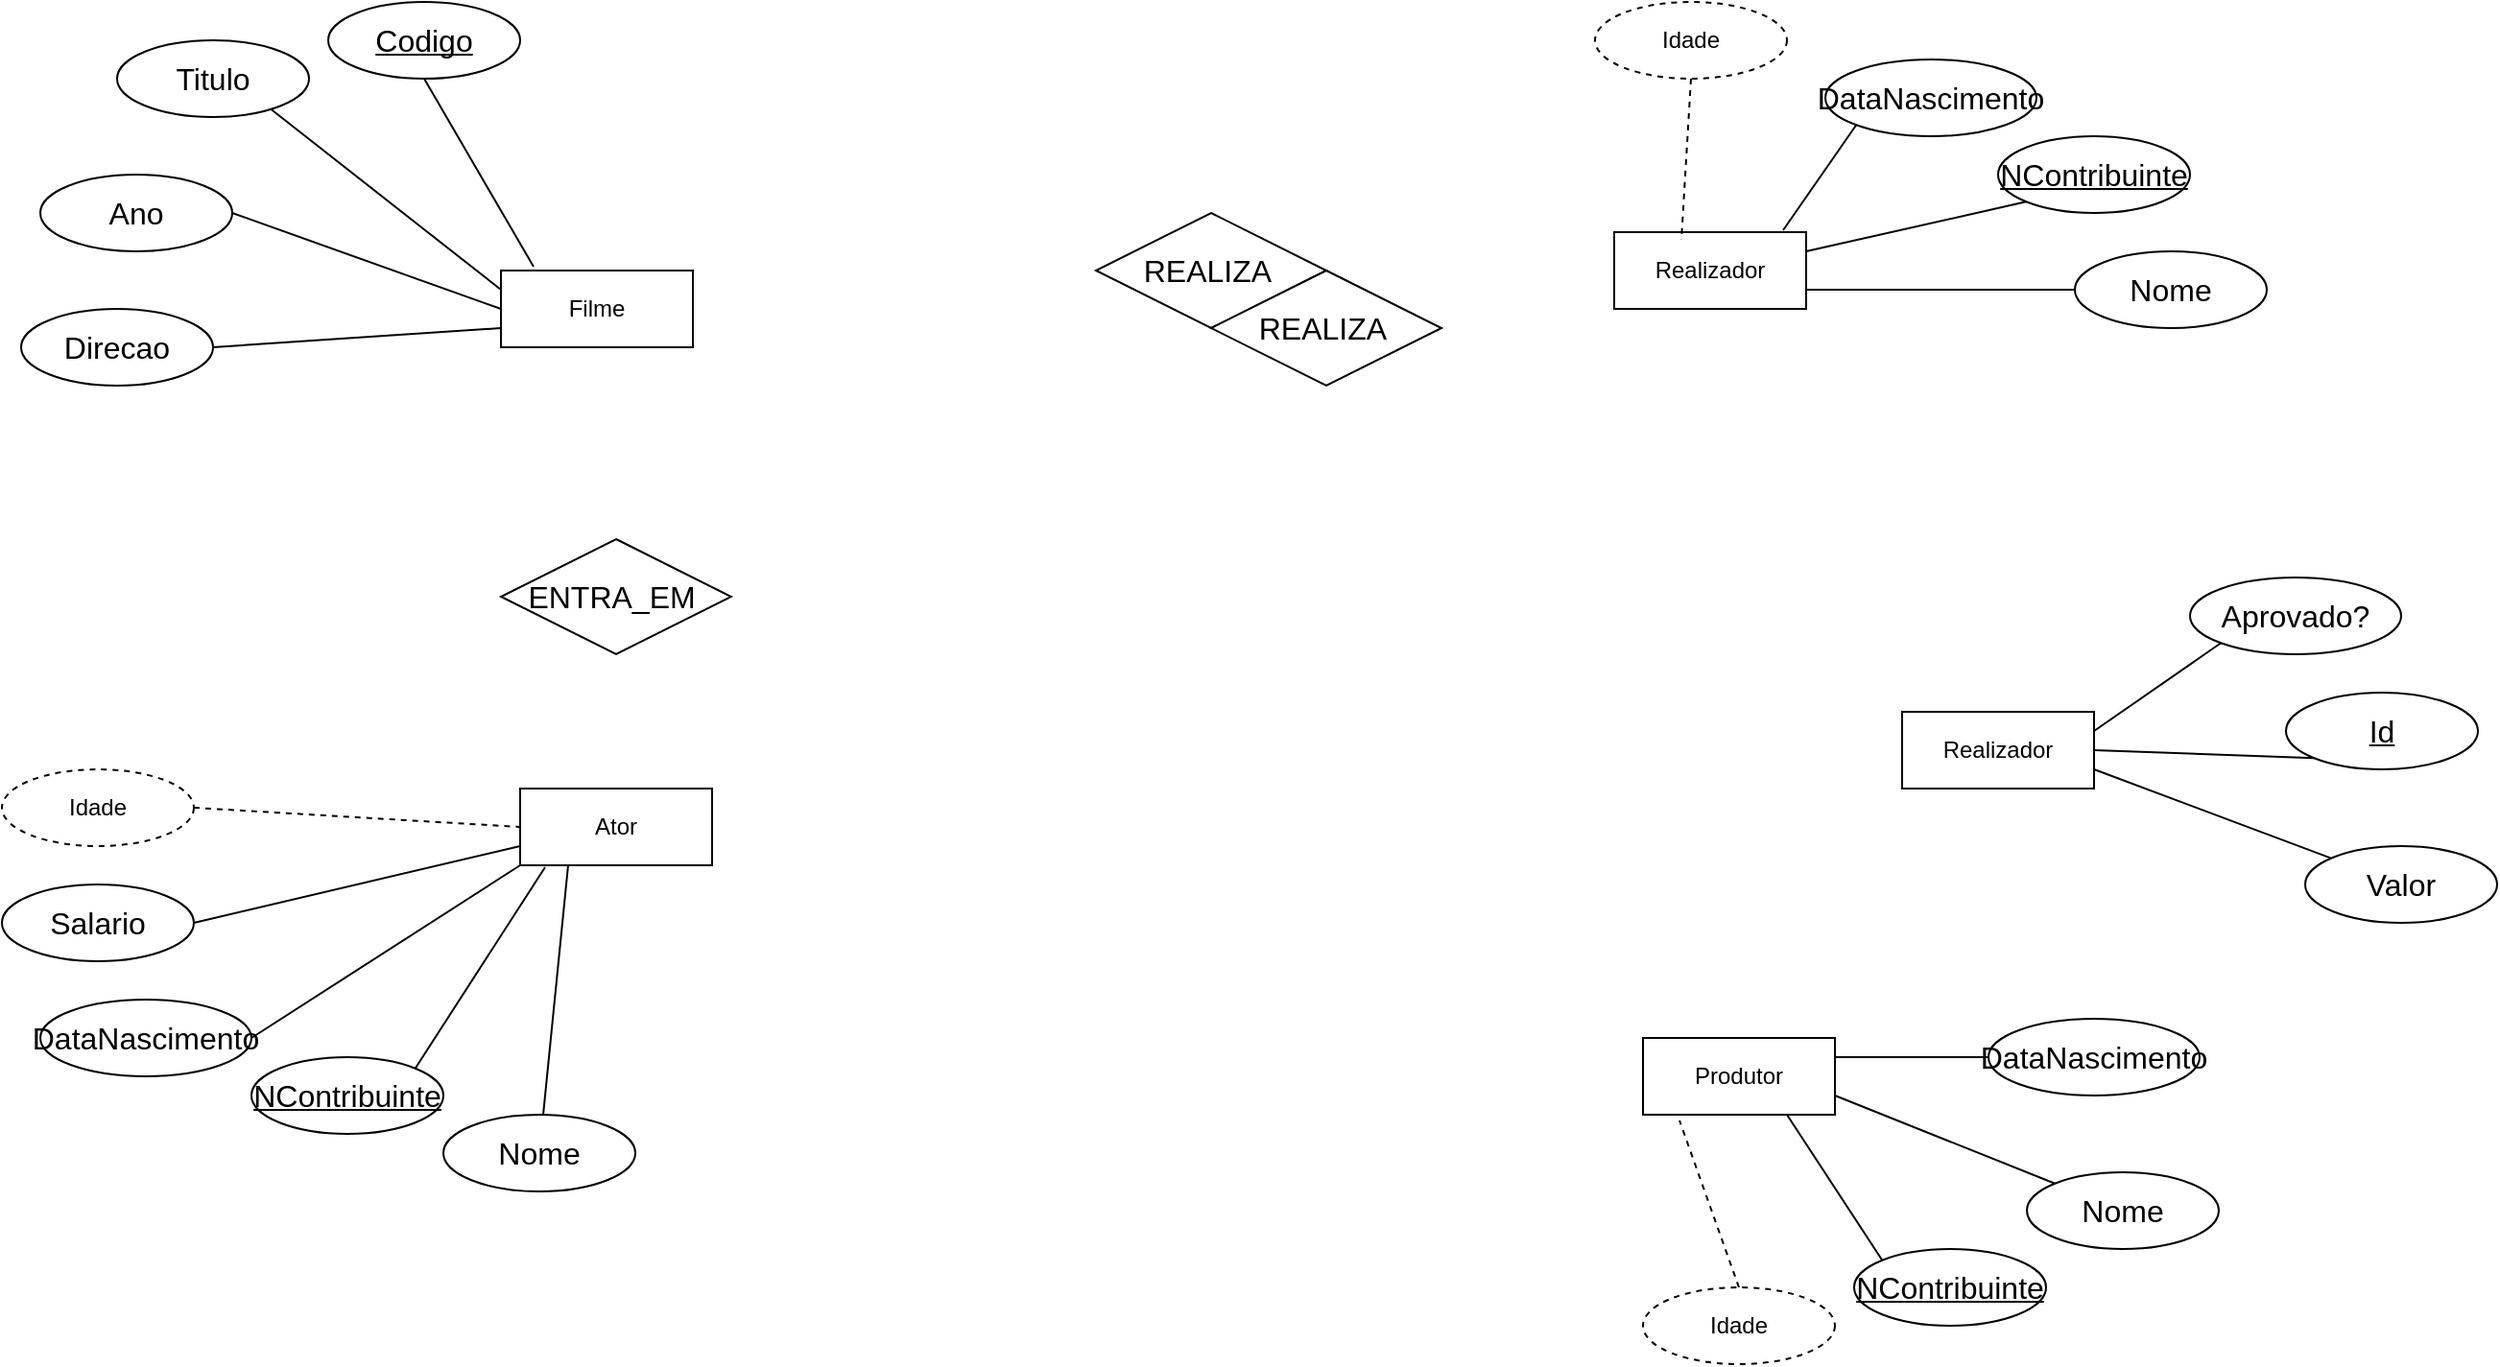 <mxfile version="28.2.5">
  <diagram name="Página-1" id="I2dQohfjC5Hd8kVMXi4x">
    <mxGraphModel dx="1426" dy="785" grid="1" gridSize="10" guides="1" tooltips="1" connect="1" arrows="1" fold="1" page="1" pageScale="1" pageWidth="1654" pageHeight="2336" math="0" shadow="0">
      <root>
        <mxCell id="0" />
        <mxCell id="1" parent="0" />
        <mxCell id="1FPxHmWZ5ht5fRr-nW28-1" value="Filme" style="whiteSpace=wrap;html=1;align=center;" parent="1" vertex="1">
          <mxGeometry x="320" y="290" width="100" height="40" as="geometry" />
        </mxCell>
        <mxCell id="1FPxHmWZ5ht5fRr-nW28-2" value="" style="endArrow=none;html=1;rounded=0;entryX=0.5;entryY=1;entryDx=0;entryDy=0;exitX=0.17;exitY=-0.05;exitDx=0;exitDy=0;exitPerimeter=0;" parent="1" source="1FPxHmWZ5ht5fRr-nW28-1" target="1FPxHmWZ5ht5fRr-nW28-3" edge="1">
          <mxGeometry relative="1" as="geometry">
            <mxPoint x="360" y="290" as="sourcePoint" />
            <mxPoint x="370" y="230" as="targetPoint" />
          </mxGeometry>
        </mxCell>
        <mxCell id="1FPxHmWZ5ht5fRr-nW28-3" value="&lt;span id=&quot;docs-internal-guid-ebaa7406-7fff-df21-6a28-34f55d43d8de&quot;&gt;&lt;span style=&quot;font-size: 12pt; font-family: Calibri, sans-serif; background-color: transparent; font-variant-numeric: normal; font-variant-east-asian: normal; font-variant-alternates: normal; font-variant-position: normal; font-variant-emoji: normal; text-decoration-skip-ink: none; vertical-align: baseline; white-space-collapse: preserve;&quot;&gt;Codigo&lt;/span&gt;&lt;/span&gt;" style="ellipse;whiteSpace=wrap;html=1;align=center;fontStyle=4;" parent="1" vertex="1">
          <mxGeometry x="230" y="150" width="100" height="40" as="geometry" />
        </mxCell>
        <mxCell id="1FPxHmWZ5ht5fRr-nW28-4" value="" style="endArrow=none;html=1;rounded=0;entryX=0.79;entryY=0.875;entryDx=0;entryDy=0;entryPerimeter=0;exitX=0;exitY=0.25;exitDx=0;exitDy=0;" parent="1" source="1FPxHmWZ5ht5fRr-nW28-1" target="1FPxHmWZ5ht5fRr-nW28-6" edge="1">
          <mxGeometry relative="1" as="geometry">
            <mxPoint x="245" y="280" as="sourcePoint" />
            <mxPoint x="189" y="229" as="targetPoint" />
          </mxGeometry>
        </mxCell>
        <mxCell id="1FPxHmWZ5ht5fRr-nW28-6" value="&lt;span style=&quot;font-size:12.0pt;font-family:&amp;quot;Calibri&amp;quot;,sans-serif;&lt;br/&gt;mso-fareast-font-family:Calibri;mso-ansi-language:PT;mso-fareast-language:PT;&lt;br/&gt;mso-bidi-language:AR-SA&quot;&gt;Titulo&lt;/span&gt;" style="ellipse;whiteSpace=wrap;html=1;align=center;" parent="1" vertex="1">
          <mxGeometry x="120" y="170" width="100" height="40" as="geometry" />
        </mxCell>
        <mxCell id="yfIUrhoMjeoyV1aitQ_c-1" value="" style="endArrow=none;html=1;rounded=0;entryX=1;entryY=0.5;entryDx=0;entryDy=0;exitX=0;exitY=0.5;exitDx=0;exitDy=0;" edge="1" parent="1" target="yfIUrhoMjeoyV1aitQ_c-2" source="1FPxHmWZ5ht5fRr-nW28-1">
          <mxGeometry relative="1" as="geometry">
            <mxPoint x="320" y="410" as="sourcePoint" />
            <mxPoint x="189" y="339" as="targetPoint" />
          </mxGeometry>
        </mxCell>
        <mxCell id="yfIUrhoMjeoyV1aitQ_c-2" value="&lt;span style=&quot;font-size:12.0pt;font-family:&amp;quot;Calibri&amp;quot;,sans-serif;&amp;lt;br/&amp;gt;mso-fareast-font-family:Calibri;mso-ansi-language:PT;mso-fareast-language:PT;&amp;lt;br/&amp;gt;mso-bidi-language:AR-SA&quot;&gt;Ano&lt;/span&gt;" style="ellipse;whiteSpace=wrap;html=1;align=center;" vertex="1" parent="1">
          <mxGeometry x="80" y="240" width="100" height="40" as="geometry" />
        </mxCell>
        <mxCell id="yfIUrhoMjeoyV1aitQ_c-3" value="" style="endArrow=none;html=1;rounded=0;entryX=1;entryY=0.5;entryDx=0;entryDy=0;exitX=0;exitY=0.75;exitDx=0;exitDy=0;" edge="1" parent="1" target="yfIUrhoMjeoyV1aitQ_c-4" source="1FPxHmWZ5ht5fRr-nW28-1">
          <mxGeometry relative="1" as="geometry">
            <mxPoint x="510" y="390" as="sourcePoint" />
            <mxPoint x="379" y="409" as="targetPoint" />
          </mxGeometry>
        </mxCell>
        <mxCell id="yfIUrhoMjeoyV1aitQ_c-4" value="&lt;span id=&quot;docs-internal-guid-3716849f-7fff-76ab-c086-65439337c8c7&quot;&gt;&lt;span style=&quot;font-size: 12pt; font-family: Calibri, sans-serif; background-color: transparent; font-variant-numeric: normal; font-variant-east-asian: normal; font-variant-alternates: normal; font-variant-position: normal; font-variant-emoji: normal; vertical-align: baseline; white-space-collapse: preserve;&quot;&gt;Direcao&lt;/span&gt;&lt;/span&gt;" style="ellipse;whiteSpace=wrap;html=1;align=center;" vertex="1" parent="1">
          <mxGeometry x="70" y="310" width="100" height="40" as="geometry" />
        </mxCell>
        <mxCell id="yfIUrhoMjeoyV1aitQ_c-5" value="Ator" style="whiteSpace=wrap;html=1;align=center;" vertex="1" parent="1">
          <mxGeometry x="330" y="560" width="100" height="40" as="geometry" />
        </mxCell>
        <mxCell id="yfIUrhoMjeoyV1aitQ_c-6" value="" style="endArrow=none;html=1;rounded=0;entryX=1;entryY=0;entryDx=0;entryDy=0;exitX=0.13;exitY=1.025;exitDx=0;exitDy=0;exitPerimeter=0;" edge="1" parent="1" source="yfIUrhoMjeoyV1aitQ_c-5" target="yfIUrhoMjeoyV1aitQ_c-7">
          <mxGeometry relative="1" as="geometry">
            <mxPoint x="330" y="808" as="sourcePoint" />
            <mxPoint x="273" y="710" as="targetPoint" />
          </mxGeometry>
        </mxCell>
        <mxCell id="yfIUrhoMjeoyV1aitQ_c-7" value="&lt;span id=&quot;docs-internal-guid-a73db363-7fff-aaf4-fc42-38332b3d3cb4&quot;&gt;&lt;span style=&quot;font-size: 12pt; font-family: Calibri, sans-serif; background-color: transparent; font-variant-numeric: normal; font-variant-east-asian: normal; font-variant-alternates: normal; font-variant-position: normal; font-variant-emoji: normal; text-decoration-skip-ink: none; vertical-align: baseline; white-space-collapse: preserve;&quot;&gt;NContribuinte&lt;/span&gt;&lt;/span&gt;" style="ellipse;whiteSpace=wrap;html=1;align=center;fontStyle=4;" vertex="1" parent="1">
          <mxGeometry x="190" y="700" width="100" height="40" as="geometry" />
        </mxCell>
        <mxCell id="yfIUrhoMjeoyV1aitQ_c-8" value="" style="endArrow=none;html=1;rounded=0;entryX=1;entryY=0.5;entryDx=0;entryDy=0;exitX=0;exitY=1;exitDx=0;exitDy=0;" edge="1" parent="1" source="yfIUrhoMjeoyV1aitQ_c-5" target="yfIUrhoMjeoyV1aitQ_c-9">
          <mxGeometry relative="1" as="geometry">
            <mxPoint x="270" y="850" as="sourcePoint" />
            <mxPoint x="139" y="779" as="targetPoint" />
          </mxGeometry>
        </mxCell>
        <mxCell id="yfIUrhoMjeoyV1aitQ_c-9" value="&lt;span id=&quot;docs-internal-guid-1d997552-7fff-d104-3208-8e50818a9966&quot;&gt;&lt;span style=&quot;font-size: 12pt; font-family: Calibri, sans-serif; background-color: transparent; font-variant-numeric: normal; font-variant-east-asian: normal; font-variant-alternates: normal; font-variant-position: normal; font-variant-emoji: normal; vertical-align: baseline; white-space-collapse: preserve;&quot;&gt;DataNascimento&lt;/span&gt;&lt;/span&gt;" style="ellipse;whiteSpace=wrap;html=1;align=center;" vertex="1" parent="1">
          <mxGeometry x="80" y="670" width="110" height="40" as="geometry" />
        </mxCell>
        <mxCell id="yfIUrhoMjeoyV1aitQ_c-10" value="" style="endArrow=none;html=1;rounded=0;exitX=0.25;exitY=1;exitDx=0;exitDy=0;" edge="1" parent="1" source="yfIUrhoMjeoyV1aitQ_c-5" target="yfIUrhoMjeoyV1aitQ_c-11">
          <mxGeometry relative="1" as="geometry">
            <mxPoint x="380" y="602" as="sourcePoint" />
            <mxPoint x="139" y="889" as="targetPoint" />
          </mxGeometry>
        </mxCell>
        <mxCell id="yfIUrhoMjeoyV1aitQ_c-11" value="&lt;span id=&quot;docs-internal-guid-53c1e11a-7fff-c2b4-9d5b-19d702ea0151&quot;&gt;&lt;span style=&quot;font-size: 12pt; font-family: Calibri, sans-serif; background-color: transparent; font-variant-numeric: normal; font-variant-east-asian: normal; font-variant-alternates: normal; font-variant-position: normal; font-variant-emoji: normal; vertical-align: baseline; white-space-collapse: preserve;&quot;&gt;Nome&lt;/span&gt;&lt;/span&gt;" style="ellipse;whiteSpace=wrap;html=1;align=center;" vertex="1" parent="1">
          <mxGeometry x="290" y="730" width="100" height="40" as="geometry" />
        </mxCell>
        <mxCell id="yfIUrhoMjeoyV1aitQ_c-12" value="" style="endArrow=none;html=1;rounded=0;entryX=1;entryY=0.5;entryDx=0;entryDy=0;exitX=0;exitY=0.75;exitDx=0;exitDy=0;" edge="1" parent="1" source="yfIUrhoMjeoyV1aitQ_c-5" target="yfIUrhoMjeoyV1aitQ_c-13">
          <mxGeometry relative="1" as="geometry">
            <mxPoint x="270" y="870" as="sourcePoint" />
            <mxPoint x="329" y="959" as="targetPoint" />
          </mxGeometry>
        </mxCell>
        <mxCell id="yfIUrhoMjeoyV1aitQ_c-13" value="&lt;span id=&quot;docs-internal-guid-f8d52f4b-7fff-a42e-fe9f-4c922991098c&quot;&gt;&lt;span style=&quot;font-size: 12pt; font-family: Calibri, sans-serif; background-color: transparent; font-variant-numeric: normal; font-variant-east-asian: normal; font-variant-alternates: normal; font-variant-position: normal; font-variant-emoji: normal; vertical-align: baseline; white-space-collapse: preserve;&quot;&gt;Salario&lt;/span&gt;&lt;/span&gt;" style="ellipse;whiteSpace=wrap;html=1;align=center;" vertex="1" parent="1">
          <mxGeometry x="60" y="610" width="100" height="40" as="geometry" />
        </mxCell>
        <mxCell id="yfIUrhoMjeoyV1aitQ_c-15" value="" style="endArrow=none;html=1;rounded=0;entryX=0;entryY=0.5;entryDx=0;entryDy=0;dashed=1;exitX=1;exitY=0.5;exitDx=0;exitDy=0;" edge="1" parent="1" source="yfIUrhoMjeoyV1aitQ_c-16" target="yfIUrhoMjeoyV1aitQ_c-5">
          <mxGeometry relative="1" as="geometry">
            <mxPoint x="170" y="570" as="sourcePoint" />
            <mxPoint x="330" y="570" as="targetPoint" />
          </mxGeometry>
        </mxCell>
        <mxCell id="yfIUrhoMjeoyV1aitQ_c-16" value="Idade" style="ellipse;whiteSpace=wrap;html=1;align=center;dashed=1;" vertex="1" parent="1">
          <mxGeometry x="60" y="550" width="100" height="40" as="geometry" />
        </mxCell>
        <mxCell id="yfIUrhoMjeoyV1aitQ_c-17" value="Realizador" style="whiteSpace=wrap;html=1;align=center;" vertex="1" parent="1">
          <mxGeometry x="900" y="270" width="100" height="40" as="geometry" />
        </mxCell>
        <mxCell id="yfIUrhoMjeoyV1aitQ_c-18" value="" style="endArrow=none;html=1;rounded=0;entryX=0;entryY=1;entryDx=0;entryDy=0;exitX=1;exitY=0.25;exitDx=0;exitDy=0;" edge="1" parent="1" source="yfIUrhoMjeoyV1aitQ_c-17" target="yfIUrhoMjeoyV1aitQ_c-19">
          <mxGeometry relative="1" as="geometry">
            <mxPoint x="1253" y="121" as="sourcePoint" />
            <mxPoint x="1183" y="230" as="targetPoint" />
          </mxGeometry>
        </mxCell>
        <mxCell id="yfIUrhoMjeoyV1aitQ_c-19" value="&lt;span id=&quot;docs-internal-guid-a73db363-7fff-aaf4-fc42-38332b3d3cb4&quot;&gt;&lt;span style=&quot;font-size: 12pt; font-family: Calibri, sans-serif; background-color: transparent; font-variant-numeric: normal; font-variant-east-asian: normal; font-variant-alternates: normal; font-variant-position: normal; font-variant-emoji: normal; text-decoration-skip-ink: none; vertical-align: baseline; white-space-collapse: preserve;&quot;&gt;NContribuinte&lt;/span&gt;&lt;/span&gt;" style="ellipse;whiteSpace=wrap;html=1;align=center;fontStyle=4;" vertex="1" parent="1">
          <mxGeometry x="1100" y="220" width="100" height="40" as="geometry" />
        </mxCell>
        <mxCell id="yfIUrhoMjeoyV1aitQ_c-20" value="" style="endArrow=none;html=1;rounded=0;entryX=0.88;entryY=-0.025;entryDx=0;entryDy=0;exitX=0;exitY=1;exitDx=0;exitDy=0;entryPerimeter=0;" edge="1" parent="1" source="yfIUrhoMjeoyV1aitQ_c-21" target="yfIUrhoMjeoyV1aitQ_c-17">
          <mxGeometry relative="1" as="geometry">
            <mxPoint x="1020" y="225" as="sourcePoint" />
            <mxPoint x="880" y="315" as="targetPoint" />
          </mxGeometry>
        </mxCell>
        <mxCell id="yfIUrhoMjeoyV1aitQ_c-21" value="&lt;span id=&quot;docs-internal-guid-1d997552-7fff-d104-3208-8e50818a9966&quot;&gt;&lt;span style=&quot;font-size: 12pt; font-family: Calibri, sans-serif; background-color: transparent; font-variant-numeric: normal; font-variant-east-asian: normal; font-variant-alternates: normal; font-variant-position: normal; font-variant-emoji: normal; vertical-align: baseline; white-space-collapse: preserve;&quot;&gt;DataNascimento&lt;/span&gt;&lt;/span&gt;" style="ellipse;whiteSpace=wrap;html=1;align=center;" vertex="1" parent="1">
          <mxGeometry x="1010" y="180" width="110" height="40" as="geometry" />
        </mxCell>
        <mxCell id="yfIUrhoMjeoyV1aitQ_c-22" value="" style="endArrow=none;html=1;rounded=0;exitX=1;exitY=0.75;exitDx=0;exitDy=0;" edge="1" parent="1" source="yfIUrhoMjeoyV1aitQ_c-17" target="yfIUrhoMjeoyV1aitQ_c-23">
          <mxGeometry relative="1" as="geometry">
            <mxPoint x="1265" y="120" as="sourcePoint" />
            <mxPoint x="1049" y="409" as="targetPoint" />
          </mxGeometry>
        </mxCell>
        <mxCell id="yfIUrhoMjeoyV1aitQ_c-23" value="&lt;span id=&quot;docs-internal-guid-53c1e11a-7fff-c2b4-9d5b-19d702ea0151&quot;&gt;&lt;span style=&quot;font-size: 12pt; font-family: Calibri, sans-serif; background-color: transparent; font-variant-numeric: normal; font-variant-east-asian: normal; font-variant-alternates: normal; font-variant-position: normal; font-variant-emoji: normal; vertical-align: baseline; white-space-collapse: preserve;&quot;&gt;Nome&lt;/span&gt;&lt;/span&gt;" style="ellipse;whiteSpace=wrap;html=1;align=center;" vertex="1" parent="1">
          <mxGeometry x="1140" y="280" width="100" height="40" as="geometry" />
        </mxCell>
        <mxCell id="yfIUrhoMjeoyV1aitQ_c-26" value="" style="endArrow=none;html=1;rounded=0;entryX=0.35;entryY=0.1;entryDx=0;entryDy=0;dashed=1;entryPerimeter=0;exitX=0.5;exitY=1;exitDx=0;exitDy=0;exitPerimeter=0;" edge="1" parent="1" source="yfIUrhoMjeoyV1aitQ_c-27" target="yfIUrhoMjeoyV1aitQ_c-17">
          <mxGeometry relative="1" as="geometry">
            <mxPoint x="940" y="190" as="sourcePoint" />
            <mxPoint x="1240" y="100" as="targetPoint" />
          </mxGeometry>
        </mxCell>
        <mxCell id="yfIUrhoMjeoyV1aitQ_c-27" value="Idade" style="ellipse;whiteSpace=wrap;html=1;align=center;dashed=1;" vertex="1" parent="1">
          <mxGeometry x="890" y="150" width="100" height="40" as="geometry" />
        </mxCell>
        <mxCell id="yfIUrhoMjeoyV1aitQ_c-28" value="Produtor" style="whiteSpace=wrap;html=1;align=center;" vertex="1" parent="1">
          <mxGeometry x="915" y="690" width="100" height="40" as="geometry" />
        </mxCell>
        <mxCell id="yfIUrhoMjeoyV1aitQ_c-29" value="" style="endArrow=none;html=1;rounded=0;entryX=0;entryY=0;entryDx=0;entryDy=0;exitX=0.75;exitY=1;exitDx=0;exitDy=0;" edge="1" parent="1" source="yfIUrhoMjeoyV1aitQ_c-28" target="yfIUrhoMjeoyV1aitQ_c-30">
          <mxGeometry relative="1" as="geometry">
            <mxPoint x="1268" y="541" as="sourcePoint" />
            <mxPoint x="1198" y="650" as="targetPoint" />
          </mxGeometry>
        </mxCell>
        <mxCell id="yfIUrhoMjeoyV1aitQ_c-30" value="&lt;span id=&quot;docs-internal-guid-a73db363-7fff-aaf4-fc42-38332b3d3cb4&quot;&gt;&lt;span style=&quot;font-size: 12pt; font-family: Calibri, sans-serif; background-color: transparent; font-variant-numeric: normal; font-variant-east-asian: normal; font-variant-alternates: normal; font-variant-position: normal; font-variant-emoji: normal; text-decoration-skip-ink: none; vertical-align: baseline; white-space-collapse: preserve;&quot;&gt;NContribuinte&lt;/span&gt;&lt;/span&gt;" style="ellipse;whiteSpace=wrap;html=1;align=center;fontStyle=4;" vertex="1" parent="1">
          <mxGeometry x="1025" y="800" width="100" height="40" as="geometry" />
        </mxCell>
        <mxCell id="yfIUrhoMjeoyV1aitQ_c-31" value="" style="endArrow=none;html=1;rounded=0;entryX=1;entryY=0.25;entryDx=0;entryDy=0;exitX=0;exitY=0.5;exitDx=0;exitDy=0;" edge="1" parent="1" source="yfIUrhoMjeoyV1aitQ_c-32" target="yfIUrhoMjeoyV1aitQ_c-28">
          <mxGeometry relative="1" as="geometry">
            <mxPoint x="1035" y="645" as="sourcePoint" />
            <mxPoint x="895" y="735" as="targetPoint" />
          </mxGeometry>
        </mxCell>
        <mxCell id="yfIUrhoMjeoyV1aitQ_c-32" value="&lt;span id=&quot;docs-internal-guid-1d997552-7fff-d104-3208-8e50818a9966&quot;&gt;&lt;span style=&quot;font-size: 12pt; font-family: Calibri, sans-serif; background-color: transparent; font-variant-numeric: normal; font-variant-east-asian: normal; font-variant-alternates: normal; font-variant-position: normal; font-variant-emoji: normal; vertical-align: baseline; white-space-collapse: preserve;&quot;&gt;DataNascimento&lt;/span&gt;&lt;/span&gt;" style="ellipse;whiteSpace=wrap;html=1;align=center;" vertex="1" parent="1">
          <mxGeometry x="1095" y="680" width="110" height="40" as="geometry" />
        </mxCell>
        <mxCell id="yfIUrhoMjeoyV1aitQ_c-33" value="" style="endArrow=none;html=1;rounded=0;exitX=1;exitY=0.75;exitDx=0;exitDy=0;" edge="1" parent="1" source="yfIUrhoMjeoyV1aitQ_c-28" target="yfIUrhoMjeoyV1aitQ_c-34">
          <mxGeometry relative="1" as="geometry">
            <mxPoint x="1280" y="540" as="sourcePoint" />
            <mxPoint x="1064" y="829" as="targetPoint" />
          </mxGeometry>
        </mxCell>
        <mxCell id="yfIUrhoMjeoyV1aitQ_c-34" value="&lt;span id=&quot;docs-internal-guid-53c1e11a-7fff-c2b4-9d5b-19d702ea0151&quot;&gt;&lt;span style=&quot;font-size: 12pt; font-family: Calibri, sans-serif; background-color: transparent; font-variant-numeric: normal; font-variant-east-asian: normal; font-variant-alternates: normal; font-variant-position: normal; font-variant-emoji: normal; vertical-align: baseline; white-space-collapse: preserve;&quot;&gt;Nome&lt;/span&gt;&lt;/span&gt;" style="ellipse;whiteSpace=wrap;html=1;align=center;" vertex="1" parent="1">
          <mxGeometry x="1115" y="760" width="100" height="40" as="geometry" />
        </mxCell>
        <mxCell id="yfIUrhoMjeoyV1aitQ_c-37" value="" style="endArrow=none;html=1;rounded=0;entryX=0.19;entryY=1.075;entryDx=0;entryDy=0;dashed=1;exitX=0.5;exitY=0;exitDx=0;exitDy=0;entryPerimeter=0;" edge="1" parent="1" source="yfIUrhoMjeoyV1aitQ_c-38" target="yfIUrhoMjeoyV1aitQ_c-28">
          <mxGeometry relative="1" as="geometry">
            <mxPoint x="1095" y="510" as="sourcePoint" />
            <mxPoint x="1255" y="520" as="targetPoint" />
          </mxGeometry>
        </mxCell>
        <mxCell id="yfIUrhoMjeoyV1aitQ_c-38" value="Idade" style="ellipse;whiteSpace=wrap;html=1;align=center;dashed=1;" vertex="1" parent="1">
          <mxGeometry x="915" y="820" width="100" height="40" as="geometry" />
        </mxCell>
        <mxCell id="yfIUrhoMjeoyV1aitQ_c-40" value="Realizador" style="whiteSpace=wrap;html=1;align=center;" vertex="1" parent="1">
          <mxGeometry x="1050" y="520" width="100" height="40" as="geometry" />
        </mxCell>
        <mxCell id="yfIUrhoMjeoyV1aitQ_c-41" value="" style="endArrow=none;html=1;rounded=0;entryX=0;entryY=1;entryDx=0;entryDy=0;exitX=1;exitY=0.5;exitDx=0;exitDy=0;" edge="1" parent="1" source="yfIUrhoMjeoyV1aitQ_c-40" target="yfIUrhoMjeoyV1aitQ_c-42">
          <mxGeometry relative="1" as="geometry">
            <mxPoint x="1403" y="371" as="sourcePoint" />
            <mxPoint x="1333" y="480" as="targetPoint" />
          </mxGeometry>
        </mxCell>
        <mxCell id="yfIUrhoMjeoyV1aitQ_c-42" value="&lt;span id=&quot;docs-internal-guid-a73db363-7fff-aaf4-fc42-38332b3d3cb4&quot;&gt;&lt;span style=&quot;font-size: 12pt; font-family: Calibri, sans-serif; background-color: transparent; font-variant-numeric: normal; font-variant-east-asian: normal; font-variant-alternates: normal; font-variant-position: normal; font-variant-emoji: normal; text-decoration-skip-ink: none; vertical-align: baseline; white-space-collapse: preserve;&quot;&gt;Id&lt;/span&gt;&lt;/span&gt;" style="ellipse;whiteSpace=wrap;html=1;align=center;fontStyle=4;" vertex="1" parent="1">
          <mxGeometry x="1250" y="510" width="100" height="40" as="geometry" />
        </mxCell>
        <mxCell id="yfIUrhoMjeoyV1aitQ_c-43" value="" style="endArrow=none;html=1;rounded=0;entryX=1;entryY=0.25;entryDx=0;entryDy=0;exitX=0;exitY=1;exitDx=0;exitDy=0;" edge="1" parent="1" source="yfIUrhoMjeoyV1aitQ_c-44" target="yfIUrhoMjeoyV1aitQ_c-40">
          <mxGeometry relative="1" as="geometry">
            <mxPoint x="1170" y="475" as="sourcePoint" />
            <mxPoint x="1030" y="565" as="targetPoint" />
          </mxGeometry>
        </mxCell>
        <mxCell id="yfIUrhoMjeoyV1aitQ_c-44" value="&lt;span id=&quot;docs-internal-guid-1d997552-7fff-d104-3208-8e50818a9966&quot;&gt;&lt;span style=&quot;font-size: 12pt; font-family: Calibri, sans-serif; background-color: transparent; font-variant-numeric: normal; font-variant-east-asian: normal; font-variant-alternates: normal; font-variant-position: normal; font-variant-emoji: normal; vertical-align: baseline; white-space-collapse: preserve;&quot;&gt;Aprovado?&lt;/span&gt;&lt;/span&gt;" style="ellipse;whiteSpace=wrap;html=1;align=center;" vertex="1" parent="1">
          <mxGeometry x="1200" y="450" width="110" height="40" as="geometry" />
        </mxCell>
        <mxCell id="yfIUrhoMjeoyV1aitQ_c-45" value="" style="endArrow=none;html=1;rounded=0;exitX=1;exitY=0.75;exitDx=0;exitDy=0;" edge="1" parent="1" source="yfIUrhoMjeoyV1aitQ_c-40" target="yfIUrhoMjeoyV1aitQ_c-46">
          <mxGeometry relative="1" as="geometry">
            <mxPoint x="1415" y="370" as="sourcePoint" />
            <mxPoint x="1199" y="659" as="targetPoint" />
          </mxGeometry>
        </mxCell>
        <mxCell id="yfIUrhoMjeoyV1aitQ_c-46" value="&lt;span id=&quot;docs-internal-guid-53c1e11a-7fff-c2b4-9d5b-19d702ea0151&quot;&gt;&lt;span style=&quot;font-size: 12pt; font-family: Calibri, sans-serif; background-color: transparent; font-variant-numeric: normal; font-variant-east-asian: normal; font-variant-alternates: normal; font-variant-position: normal; font-variant-emoji: normal; vertical-align: baseline; white-space-collapse: preserve;&quot;&gt;Valor&lt;/span&gt;&lt;/span&gt;" style="ellipse;whiteSpace=wrap;html=1;align=center;" vertex="1" parent="1">
          <mxGeometry x="1260" y="590" width="100" height="40" as="geometry" />
        </mxCell>
        <mxCell id="yfIUrhoMjeoyV1aitQ_c-49" value="&lt;span id=&quot;docs-internal-guid-06451b5d-7fff-7ef3-b01f-4b21aac6289c&quot;&gt;&lt;span style=&quot;font-size: 12pt; font-family: Calibri, sans-serif; background-color: transparent; font-variant-numeric: normal; font-variant-east-asian: normal; font-variant-alternates: normal; font-variant-position: normal; font-variant-emoji: normal; vertical-align: baseline; white-space-collapse: preserve;&quot;&gt;ENTRA_EM &lt;/span&gt;&lt;/span&gt;" style="shape=rhombus;perimeter=rhombusPerimeter;whiteSpace=wrap;html=1;align=center;" vertex="1" parent="1">
          <mxGeometry x="320" y="430" width="120" height="60" as="geometry" />
        </mxCell>
        <mxCell id="yfIUrhoMjeoyV1aitQ_c-50" value="&lt;span id=&quot;docs-internal-guid-de9ab91b-7fff-4a3b-e7d0-54aa03fcb013&quot;&gt;&lt;span style=&quot;font-size: 12pt; font-family: Calibri, sans-serif; background-color: transparent; font-variant-numeric: normal; font-variant-east-asian: normal; font-variant-alternates: normal; font-variant-position: normal; font-variant-emoji: normal; vertical-align: baseline; white-space-collapse: preserve;&quot;&gt;REALIZA &lt;/span&gt;&lt;/span&gt;" style="shape=rhombus;perimeter=rhombusPerimeter;whiteSpace=wrap;html=1;align=center;" vertex="1" parent="1">
          <mxGeometry x="630" y="260" width="120" height="60" as="geometry" />
        </mxCell>
        <mxCell id="yfIUrhoMjeoyV1aitQ_c-51" value="&lt;span id=&quot;docs-internal-guid-de9ab91b-7fff-4a3b-e7d0-54aa03fcb013&quot;&gt;&lt;span style=&quot;font-size: 12pt; font-family: Calibri, sans-serif; background-color: transparent; font-variant-numeric: normal; font-variant-east-asian: normal; font-variant-alternates: normal; font-variant-position: normal; font-variant-emoji: normal; vertical-align: baseline; white-space-collapse: preserve;&quot;&gt;REALIZA &lt;/span&gt;&lt;/span&gt;" style="shape=rhombus;perimeter=rhombusPerimeter;whiteSpace=wrap;html=1;align=center;" vertex="1" parent="1">
          <mxGeometry x="690" y="290" width="120" height="60" as="geometry" />
        </mxCell>
      </root>
    </mxGraphModel>
  </diagram>
</mxfile>
